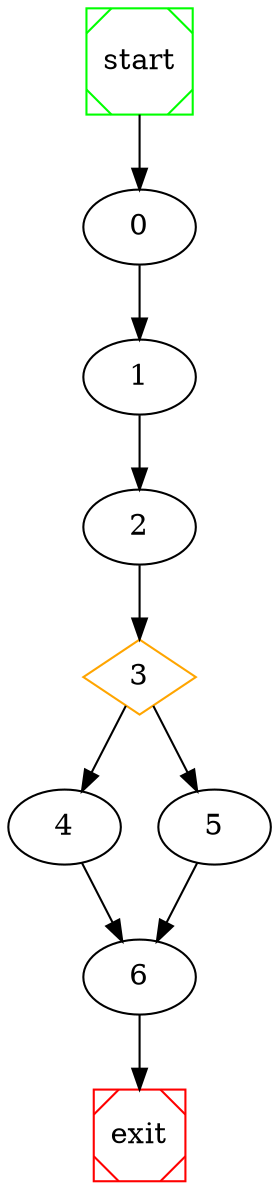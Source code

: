# dot file created at runtime

digraph G {
	start -> 0;
	0 -> 1 ;
	1 -> 2 ;
	3 [shape=diamond, color=orange] ;
	3 -> 4 ;
	3 -> 5 ;
	2 -> 3 ;
	4 -> 6 ;
	5 -> 6 ;
	6 -> exit;

	start [shape=Msquare, color=green];
	exit [shape=Msquare, color=red];
}